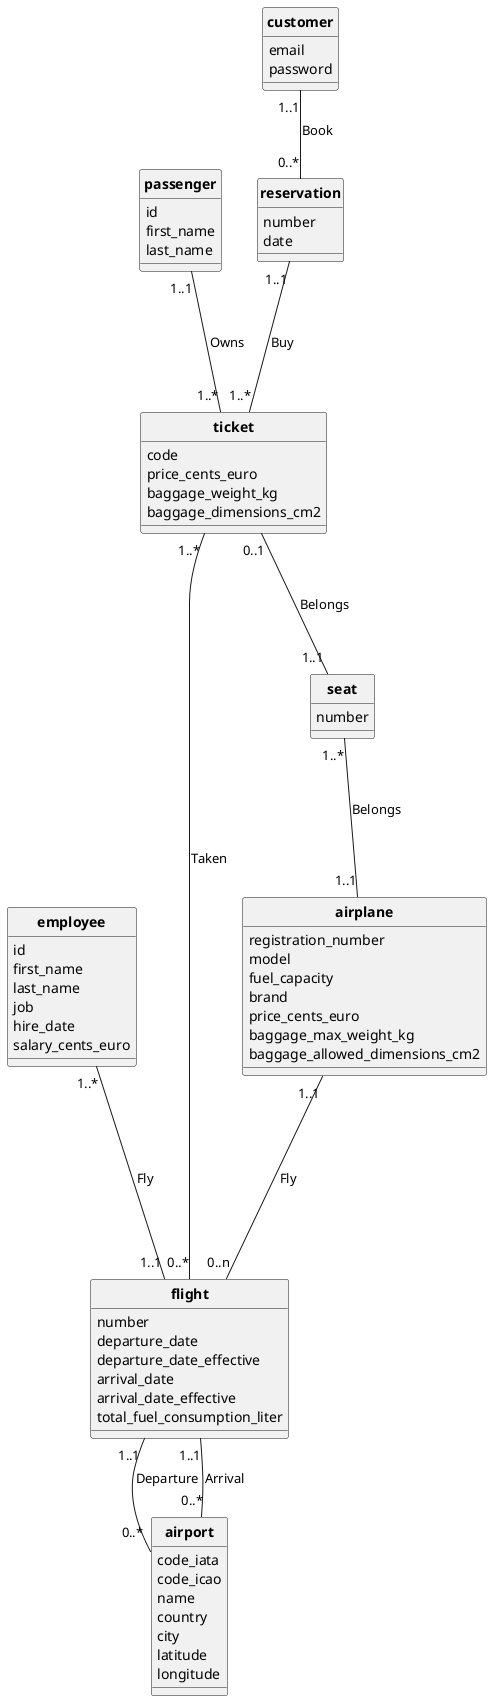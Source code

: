 @startuml MCD

skinparam style strictuml
skinparam classAttributeIconSize 0
skinparam classFontStyle Bold
hide enum methods

class flight {
  number
  departure_date
  departure_date_effective
  arrival_date
  arrival_date_effective
  total_fuel_consumption_liter
}

class airport {
  code_iata
  code_icao
  name
  country
  city
  latitude
  longitude
}

class airplane {
  registration_number
  model
  fuel_capacity
  brand
  price_cents_euro
  baggage_max_weight_kg
  baggage_allowed_dimensions_cm2
}

class employee {
  id
  first_name
  last_name
  job
  hire_date
  salary_cents_euro
}

class passenger {
  id
  first_name
  last_name
}

class ticket {
  code
  price_cents_euro
  baggage_weight_kg
  baggage_dimensions_cm2
}

class customer {
  email
  password
}

class seat {
  number
}

class reservation {
  number
  date
}

airplane "1..1" ---- "0..n" flight : Fly
seat "1..*" --- "1..1" airplane : Belongs
employee "1..*" ---- "1..1" flight : Fly
passenger "1..1" --- "1..*" ticket : Owns
flight "0..*" -l- "1..*" ticket : Taken
reservation "1..1" --- "1..*" ticket : Buy
ticket "0..1" --- "1..1" seat : Belongs

flight "1..1" -- "0..*" airport : Departure
flight "1..1" -- "0..*" airport : Arrival

customer "1..1" -- "0..*" reservation : Book

@enduml

